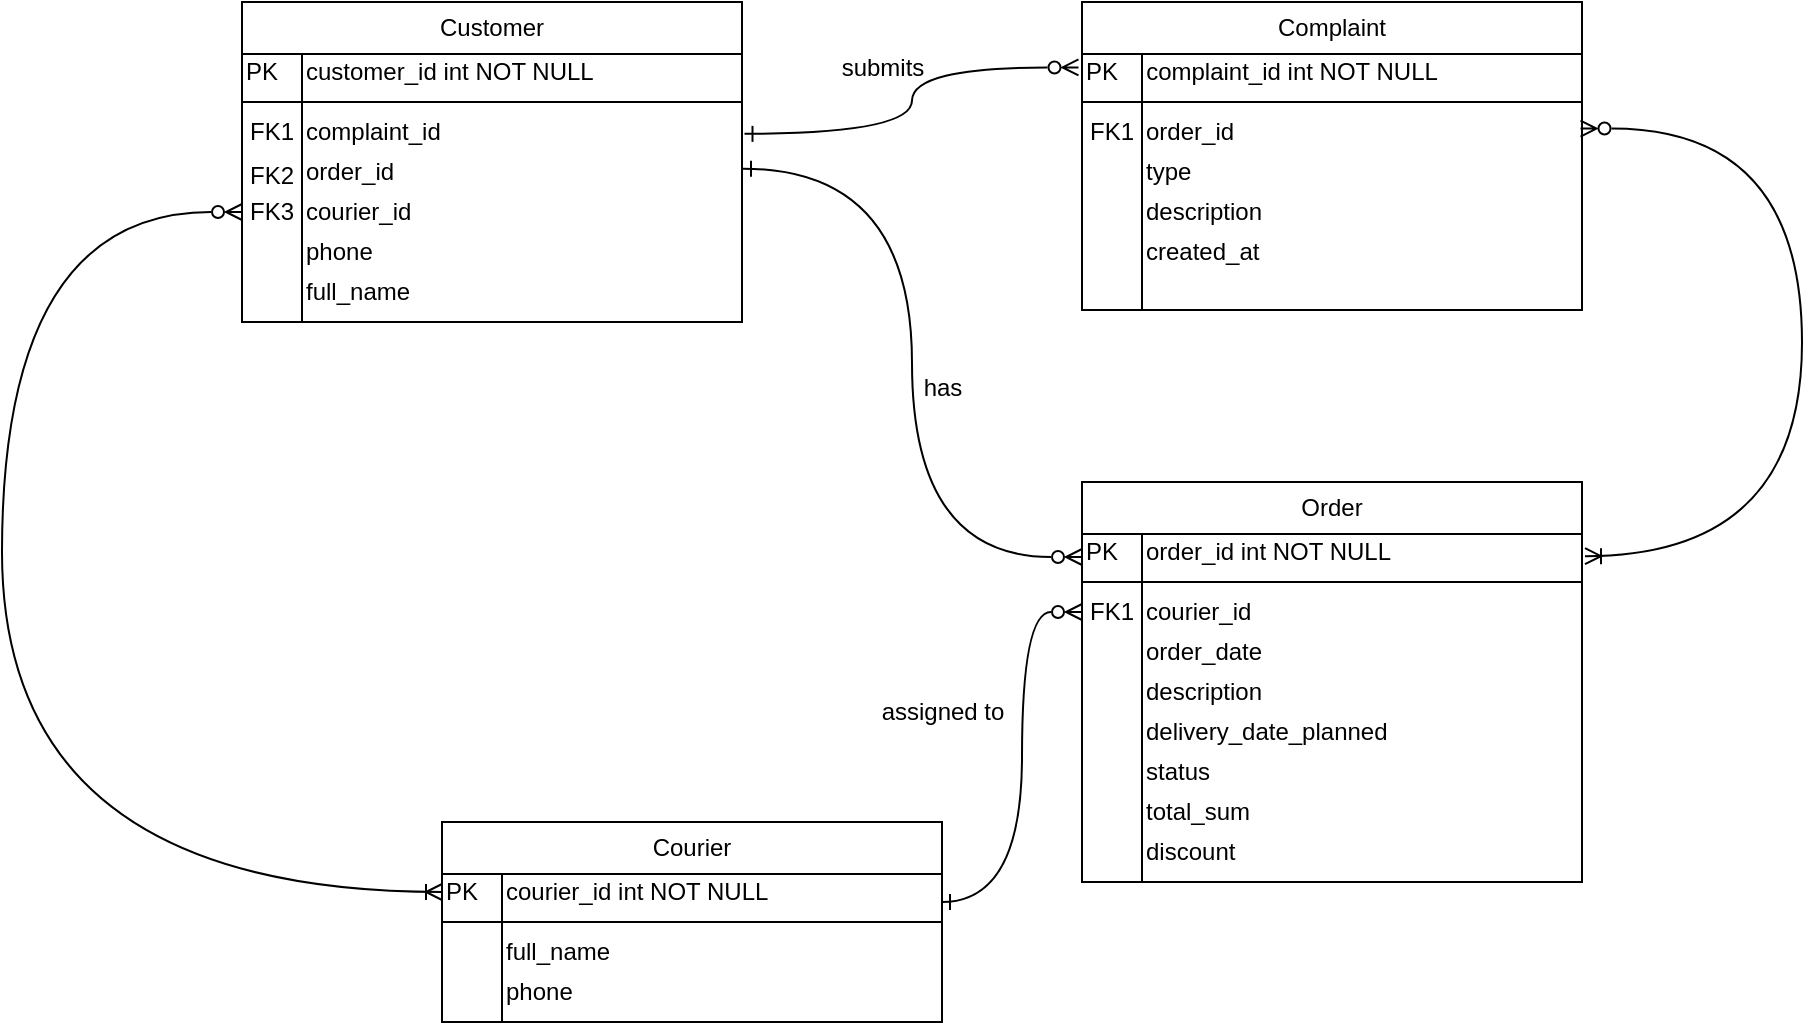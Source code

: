<mxfile version="27.1.6">
  <diagram id="C5RBs43oDa-KdzZeNtuy" name="Page-1">
    <mxGraphModel dx="1985" dy="586" grid="1" gridSize="10" guides="1" tooltips="1" connect="1" arrows="1" fold="1" page="1" pageScale="1" pageWidth="827" pageHeight="1169" math="0" shadow="0">
      <root>
        <mxCell id="WIyWlLk6GJQsqaUBKTNV-0" />
        <mxCell id="WIyWlLk6GJQsqaUBKTNV-1" parent="WIyWlLk6GJQsqaUBKTNV-0" />
        <mxCell id="dTC9biMPEzzEda7jjbFP-49" style="edgeStyle=orthogonalEdgeStyle;rounded=0;orthogonalLoop=1;jettySize=auto;html=1;exitX=1.002;exitY=0.428;exitDx=0;exitDy=0;entryX=0;entryY=0.75;entryDx=0;entryDy=0;curved=1;endArrow=ERzeroToMany;endFill=0;startArrow=ERone;startFill=0;exitPerimeter=0;" edge="1" parent="WIyWlLk6GJQsqaUBKTNV-1" source="dTC9biMPEzzEda7jjbFP-6" target="dTC9biMPEzzEda7jjbFP-37">
          <mxGeometry relative="1" as="geometry" />
        </mxCell>
        <mxCell id="dTC9biMPEzzEda7jjbFP-6" value="" style="shape=internalStorage;whiteSpace=wrap;html=1;backgroundOutline=1;fillColor=none;dx=30;dy=24;" vertex="1" parent="WIyWlLk6GJQsqaUBKTNV-1">
          <mxGeometry x="-250" y="106" width="250" height="134" as="geometry" />
        </mxCell>
        <mxCell id="dTC9biMPEzzEda7jjbFP-11" value="Customer" style="rounded=0;whiteSpace=wrap;html=1;" vertex="1" parent="WIyWlLk6GJQsqaUBKTNV-1">
          <mxGeometry x="-250" y="80" width="250" height="26" as="geometry" />
        </mxCell>
        <mxCell id="dTC9biMPEzzEda7jjbFP-13" value="" style="shape=internalStorage;whiteSpace=wrap;html=1;backgroundOutline=1;fillColor=none;dx=30;dy=30;" vertex="1" parent="WIyWlLk6GJQsqaUBKTNV-1">
          <mxGeometry x="170" y="100" width="250" height="134" as="geometry" />
        </mxCell>
        <mxCell id="dTC9biMPEzzEda7jjbFP-14" value="Complaint" style="rounded=0;whiteSpace=wrap;html=1;" vertex="1" parent="WIyWlLk6GJQsqaUBKTNV-1">
          <mxGeometry x="170" y="80" width="250" height="26" as="geometry" />
        </mxCell>
        <mxCell id="dTC9biMPEzzEda7jjbFP-15" value="PK" style="text;html=1;align=center;verticalAlign=middle;whiteSpace=wrap;rounded=0;" vertex="1" parent="WIyWlLk6GJQsqaUBKTNV-1">
          <mxGeometry x="-250" y="110" width="20" height="10" as="geometry" />
        </mxCell>
        <mxCell id="dTC9biMPEzzEda7jjbFP-16" value="customer_id int NOT NULL" style="text;html=1;align=left;verticalAlign=middle;whiteSpace=wrap;rounded=0;" vertex="1" parent="WIyWlLk6GJQsqaUBKTNV-1">
          <mxGeometry x="-220" y="100" width="220" height="30" as="geometry" />
        </mxCell>
        <mxCell id="dTC9biMPEzzEda7jjbFP-17" value="full_name" style="text;html=1;align=left;verticalAlign=middle;whiteSpace=wrap;rounded=0;" vertex="1" parent="WIyWlLk6GJQsqaUBKTNV-1">
          <mxGeometry x="-220" y="210" width="60" height="30" as="geometry" />
        </mxCell>
        <mxCell id="dTC9biMPEzzEda7jjbFP-18" value="phone" style="text;html=1;align=left;verticalAlign=middle;whiteSpace=wrap;rounded=0;" vertex="1" parent="WIyWlLk6GJQsqaUBKTNV-1">
          <mxGeometry x="-220" y="190" width="60" height="30" as="geometry" />
        </mxCell>
        <mxCell id="dTC9biMPEzzEda7jjbFP-19" value="complaint_id" style="text;html=1;align=left;verticalAlign=middle;whiteSpace=wrap;rounded=0;" vertex="1" parent="WIyWlLk6GJQsqaUBKTNV-1">
          <mxGeometry x="-220" y="130" width="60" height="30" as="geometry" />
        </mxCell>
        <mxCell id="dTC9biMPEzzEda7jjbFP-20" value="FK1" style="text;html=1;align=center;verticalAlign=middle;whiteSpace=wrap;rounded=0;" vertex="1" parent="WIyWlLk6GJQsqaUBKTNV-1">
          <mxGeometry x="-260" y="130" width="50" height="30" as="geometry" />
        </mxCell>
        <mxCell id="dTC9biMPEzzEda7jjbFP-21" value="PK" style="text;html=1;align=center;verticalAlign=middle;whiteSpace=wrap;rounded=0;" vertex="1" parent="WIyWlLk6GJQsqaUBKTNV-1">
          <mxGeometry x="170" y="110" width="20" height="10" as="geometry" />
        </mxCell>
        <mxCell id="dTC9biMPEzzEda7jjbFP-22" value="complaint_id int NOT NULL" style="text;html=1;align=center;verticalAlign=middle;whiteSpace=wrap;rounded=0;" vertex="1" parent="WIyWlLk6GJQsqaUBKTNV-1">
          <mxGeometry x="200" y="100" width="150" height="30" as="geometry" />
        </mxCell>
        <mxCell id="dTC9biMPEzzEda7jjbFP-24" value="FK1" style="text;html=1;align=center;verticalAlign=middle;whiteSpace=wrap;rounded=0;" vertex="1" parent="WIyWlLk6GJQsqaUBKTNV-1">
          <mxGeometry x="160" y="130" width="50" height="30" as="geometry" />
        </mxCell>
        <mxCell id="dTC9biMPEzzEda7jjbFP-25" style="edgeStyle=orthogonalEdgeStyle;rounded=0;orthogonalLoop=1;jettySize=auto;html=1;exitX=1.005;exitY=0.298;exitDx=0;exitDy=0;entryX=-0.007;entryY=0.095;entryDx=0;entryDy=0;entryPerimeter=0;curved=1;endArrow=ERzeroToMany;endFill=0;startArrow=ERone;startFill=0;exitPerimeter=0;" edge="1" parent="WIyWlLk6GJQsqaUBKTNV-1" source="dTC9biMPEzzEda7jjbFP-6" target="dTC9biMPEzzEda7jjbFP-13">
          <mxGeometry relative="1" as="geometry" />
        </mxCell>
        <mxCell id="dTC9biMPEzzEda7jjbFP-26" value="order_id" style="text;html=1;align=left;verticalAlign=middle;whiteSpace=wrap;rounded=0;" vertex="1" parent="WIyWlLk6GJQsqaUBKTNV-1">
          <mxGeometry x="200" y="130" width="60" height="30" as="geometry" />
        </mxCell>
        <mxCell id="dTC9biMPEzzEda7jjbFP-29" value="order_id" style="text;html=1;align=left;verticalAlign=middle;whiteSpace=wrap;rounded=0;" vertex="1" parent="WIyWlLk6GJQsqaUBKTNV-1">
          <mxGeometry x="-220" y="150" width="60" height="30" as="geometry" />
        </mxCell>
        <mxCell id="dTC9biMPEzzEda7jjbFP-30" value="FK2" style="text;html=1;align=center;verticalAlign=middle;whiteSpace=wrap;rounded=0;" vertex="1" parent="WIyWlLk6GJQsqaUBKTNV-1">
          <mxGeometry x="-260" y="152" width="50" height="30" as="geometry" />
        </mxCell>
        <mxCell id="dTC9biMPEzzEda7jjbFP-31" value="type&lt;span style=&quot;color: rgba(0, 0, 0, 0); font-family: monospace; font-size: 0px; text-wrap-mode: nowrap;&quot;&gt;%3CmxGraphModel%3E%3Croot%3E%3CmxCell%20id%3D%220%22%2F%3E%3CmxCell%20id%3D%221%22%20parent%3D%220%22%2F%3E%3CmxCell%20id%3D%222%22%20value%3D%22order_id%22%20style%3D%22text%3Bhtml%3D1%3Balign%3Dleft%3BverticalAlign%3Dmiddle%3BwhiteSpace%3Dwrap%3Brounded%3D0%3B%22%20vertex%3D%221%22%20parent%3D%221%22%3E%3CmxGeometry%20x%3D%22200%22%20y%3D%22130%22%20width%3D%2260%22%20height%3D%2230%22%20as%3D%22geometry%22%2F%3E%3C%2FmxCell%3E%3C%2Froot%3E%3C%2FmxGraphModel%3E&lt;/span&gt;" style="text;html=1;align=left;verticalAlign=middle;whiteSpace=wrap;rounded=0;" vertex="1" parent="WIyWlLk6GJQsqaUBKTNV-1">
          <mxGeometry x="200" y="150" width="60" height="30" as="geometry" />
        </mxCell>
        <mxCell id="dTC9biMPEzzEda7jjbFP-33" value="description" style="text;html=1;align=left;verticalAlign=middle;whiteSpace=wrap;rounded=0;" vertex="1" parent="WIyWlLk6GJQsqaUBKTNV-1">
          <mxGeometry x="200" y="170" width="60" height="30" as="geometry" />
        </mxCell>
        <mxCell id="dTC9biMPEzzEda7jjbFP-34" value="created_at" style="text;html=1;align=left;verticalAlign=middle;whiteSpace=wrap;rounded=0;" vertex="1" parent="WIyWlLk6GJQsqaUBKTNV-1">
          <mxGeometry x="200" y="190" width="60" height="30" as="geometry" />
        </mxCell>
        <mxCell id="dTC9biMPEzzEda7jjbFP-35" value="" style="shape=internalStorage;whiteSpace=wrap;html=1;backgroundOutline=1;fillColor=none;dx=30;dy=30;" vertex="1" parent="WIyWlLk6GJQsqaUBKTNV-1">
          <mxGeometry x="170" y="340" width="250" height="180" as="geometry" />
        </mxCell>
        <mxCell id="dTC9biMPEzzEda7jjbFP-36" value="Order" style="rounded=0;whiteSpace=wrap;html=1;" vertex="1" parent="WIyWlLk6GJQsqaUBKTNV-1">
          <mxGeometry x="170" y="320" width="250" height="26" as="geometry" />
        </mxCell>
        <mxCell id="dTC9biMPEzzEda7jjbFP-37" value="PK" style="text;html=1;align=center;verticalAlign=middle;whiteSpace=wrap;rounded=0;" vertex="1" parent="WIyWlLk6GJQsqaUBKTNV-1">
          <mxGeometry x="170" y="350" width="20" height="10" as="geometry" />
        </mxCell>
        <mxCell id="dTC9biMPEzzEda7jjbFP-38" value="order_id int NOT NULL" style="text;html=1;align=left;verticalAlign=middle;whiteSpace=wrap;rounded=0;" vertex="1" parent="WIyWlLk6GJQsqaUBKTNV-1">
          <mxGeometry x="200" y="340" width="150" height="30" as="geometry" />
        </mxCell>
        <mxCell id="dTC9biMPEzzEda7jjbFP-70" style="edgeStyle=orthogonalEdgeStyle;rounded=0;orthogonalLoop=1;jettySize=auto;html=1;entryX=1;entryY=0.25;entryDx=0;entryDy=0;curved=1;endArrow=ERone;endFill=0;startArrow=ERzeroToMany;startFill=0;" edge="1" parent="WIyWlLk6GJQsqaUBKTNV-1" target="dTC9biMPEzzEda7jjbFP-55">
          <mxGeometry relative="1" as="geometry">
            <mxPoint x="110" y="530" as="targetPoint" />
            <mxPoint x="170" y="385" as="sourcePoint" />
            <Array as="points">
              <mxPoint x="140" y="385" />
              <mxPoint x="140" y="530" />
            </Array>
          </mxGeometry>
        </mxCell>
        <mxCell id="dTC9biMPEzzEda7jjbFP-39" value="FK1" style="text;html=1;align=center;verticalAlign=middle;whiteSpace=wrap;rounded=0;" vertex="1" parent="WIyWlLk6GJQsqaUBKTNV-1">
          <mxGeometry x="160" y="370" width="50" height="30" as="geometry" />
        </mxCell>
        <mxCell id="dTC9biMPEzzEda7jjbFP-40" value="courier_id" style="text;html=1;align=left;verticalAlign=middle;whiteSpace=wrap;rounded=0;" vertex="1" parent="WIyWlLk6GJQsqaUBKTNV-1">
          <mxGeometry x="200" y="370" width="60" height="30" as="geometry" />
        </mxCell>
        <mxCell id="dTC9biMPEzzEda7jjbFP-41" value="order_date" style="text;html=1;align=left;verticalAlign=middle;whiteSpace=wrap;rounded=0;" vertex="1" parent="WIyWlLk6GJQsqaUBKTNV-1">
          <mxGeometry x="200" y="390" width="60" height="30" as="geometry" />
        </mxCell>
        <mxCell id="dTC9biMPEzzEda7jjbFP-42" value="description" style="text;html=1;align=left;verticalAlign=middle;whiteSpace=wrap;rounded=0;" vertex="1" parent="WIyWlLk6GJQsqaUBKTNV-1">
          <mxGeometry x="200" y="410" width="60" height="30" as="geometry" />
        </mxCell>
        <mxCell id="dTC9biMPEzzEda7jjbFP-43" value="delivery_date_planned" style="text;html=1;align=left;verticalAlign=middle;whiteSpace=wrap;rounded=0;" vertex="1" parent="WIyWlLk6GJQsqaUBKTNV-1">
          <mxGeometry x="200" y="430" width="60" height="30" as="geometry" />
        </mxCell>
        <mxCell id="dTC9biMPEzzEda7jjbFP-44" value="submits" style="text;html=1;align=center;verticalAlign=middle;resizable=0;points=[];autosize=1;strokeColor=none;fillColor=none;" vertex="1" parent="WIyWlLk6GJQsqaUBKTNV-1">
          <mxGeometry x="40" y="98" width="60" height="30" as="geometry" />
        </mxCell>
        <mxCell id="dTC9biMPEzzEda7jjbFP-46" value="courier_id" style="text;html=1;align=left;verticalAlign=middle;whiteSpace=wrap;rounded=0;" vertex="1" parent="WIyWlLk6GJQsqaUBKTNV-1">
          <mxGeometry x="-220" y="170" width="60" height="30" as="geometry" />
        </mxCell>
        <mxCell id="dTC9biMPEzzEda7jjbFP-47" value="FK3" style="text;html=1;align=center;verticalAlign=middle;whiteSpace=wrap;rounded=0;" vertex="1" parent="WIyWlLk6GJQsqaUBKTNV-1">
          <mxGeometry x="-260" y="170" width="50" height="30" as="geometry" />
        </mxCell>
        <mxCell id="dTC9biMPEzzEda7jjbFP-50" value="has" style="text;html=1;align=center;verticalAlign=middle;resizable=0;points=[];autosize=1;strokeColor=none;fillColor=none;" vertex="1" parent="WIyWlLk6GJQsqaUBKTNV-1">
          <mxGeometry x="80" y="258" width="40" height="30" as="geometry" />
        </mxCell>
        <mxCell id="dTC9biMPEzzEda7jjbFP-51" style="edgeStyle=orthogonalEdgeStyle;rounded=0;orthogonalLoop=1;jettySize=auto;html=1;entryX=1.006;entryY=0.095;entryDx=0;entryDy=0;entryPerimeter=0;curved=1;startArrow=ERzeroToMany;startFill=0;endArrow=ERoneToMany;endFill=0;exitX=0.997;exitY=0.323;exitDx=0;exitDy=0;exitPerimeter=0;" edge="1" parent="WIyWlLk6GJQsqaUBKTNV-1" source="dTC9biMPEzzEda7jjbFP-13" target="dTC9biMPEzzEda7jjbFP-35">
          <mxGeometry relative="1" as="geometry">
            <mxPoint x="421" y="150" as="sourcePoint" />
            <Array as="points">
              <mxPoint x="530" y="143" />
              <mxPoint x="530" y="357" />
            </Array>
          </mxGeometry>
        </mxCell>
        <mxCell id="dTC9biMPEzzEda7jjbFP-52" value="status&lt;span style=&quot;color: rgba(0, 0, 0, 0); font-family: monospace; font-size: 0px; text-wrap-mode: nowrap;&quot;&gt;%3CmxGraphModel%3E%3Croot%3E%3CmxCell%20id%3D%220%22%2F%3E%3CmxCell%20id%3D%221%22%20parent%3D%220%22%2F%3E%3CmxCell%20id%3D%222%22%20value%3D%22delivery_date_planned%22%20style%3D%22text%3Bhtml%3D1%3Balign%3Dleft%3BverticalAlign%3Dmiddle%3BwhiteSpace%3Dwrap%3Brounded%3D0%3B%22%20vertex%3D%221%22%20parent%3D%221%22%3E%3CmxGeometry%20x%3D%22200%22%20y%3D%22430%22%20width%3D%2260%22%20height%3D%2230%22%20as%3D%22geometry%22%2F%3E%3C%2FmxCell%3E%3C%2Froot%3E%3C%2FmxGraphModel%3E&lt;/span&gt;" style="text;html=1;align=left;verticalAlign=middle;whiteSpace=wrap;rounded=0;" vertex="1" parent="WIyWlLk6GJQsqaUBKTNV-1">
          <mxGeometry x="200" y="450" width="60" height="30" as="geometry" />
        </mxCell>
        <mxCell id="dTC9biMPEzzEda7jjbFP-53" value="total_sum" style="text;html=1;align=left;verticalAlign=middle;whiteSpace=wrap;rounded=0;" vertex="1" parent="WIyWlLk6GJQsqaUBKTNV-1">
          <mxGeometry x="200" y="470" width="60" height="30" as="geometry" />
        </mxCell>
        <mxCell id="dTC9biMPEzzEda7jjbFP-54" value="discount" style="text;html=1;align=left;verticalAlign=middle;whiteSpace=wrap;rounded=0;" vertex="1" parent="WIyWlLk6GJQsqaUBKTNV-1">
          <mxGeometry x="200" y="490" width="60" height="30" as="geometry" />
        </mxCell>
        <mxCell id="dTC9biMPEzzEda7jjbFP-55" value="" style="shape=internalStorage;whiteSpace=wrap;html=1;backgroundOutline=1;fillColor=none;dx=30;dy=30;" vertex="1" parent="WIyWlLk6GJQsqaUBKTNV-1">
          <mxGeometry x="-150" y="510" width="250" height="80" as="geometry" />
        </mxCell>
        <mxCell id="dTC9biMPEzzEda7jjbFP-56" value="Courier" style="rounded=0;whiteSpace=wrap;html=1;" vertex="1" parent="WIyWlLk6GJQsqaUBKTNV-1">
          <mxGeometry x="-150" y="490" width="250" height="26" as="geometry" />
        </mxCell>
        <mxCell id="dTC9biMPEzzEda7jjbFP-69" style="edgeStyle=orthogonalEdgeStyle;rounded=0;orthogonalLoop=1;jettySize=auto;html=1;exitX=0;exitY=0.5;exitDx=0;exitDy=0;curved=1;endArrow=ERzeroToMany;endFill=0;startArrow=ERoneToMany;startFill=0;" edge="1" parent="WIyWlLk6GJQsqaUBKTNV-1" source="dTC9biMPEzzEda7jjbFP-57">
          <mxGeometry relative="1" as="geometry">
            <mxPoint x="-250" y="185" as="targetPoint" />
            <Array as="points">
              <mxPoint x="-370" y="525" />
              <mxPoint x="-370" y="185" />
            </Array>
          </mxGeometry>
        </mxCell>
        <mxCell id="dTC9biMPEzzEda7jjbFP-57" value="PK" style="text;html=1;align=center;verticalAlign=middle;whiteSpace=wrap;rounded=0;" vertex="1" parent="WIyWlLk6GJQsqaUBKTNV-1">
          <mxGeometry x="-150" y="520" width="20" height="10" as="geometry" />
        </mxCell>
        <mxCell id="dTC9biMPEzzEda7jjbFP-58" value="courier_id int NOT NULL" style="text;html=1;align=left;verticalAlign=middle;whiteSpace=wrap;rounded=0;" vertex="1" parent="WIyWlLk6GJQsqaUBKTNV-1">
          <mxGeometry x="-120" y="510" width="150" height="30" as="geometry" />
        </mxCell>
        <mxCell id="dTC9biMPEzzEda7jjbFP-60" value="full_name" style="text;html=1;align=left;verticalAlign=middle;whiteSpace=wrap;rounded=0;" vertex="1" parent="WIyWlLk6GJQsqaUBKTNV-1">
          <mxGeometry x="-120" y="540" width="60" height="30" as="geometry" />
        </mxCell>
        <mxCell id="dTC9biMPEzzEda7jjbFP-61" value="phone" style="text;html=1;align=left;verticalAlign=middle;whiteSpace=wrap;rounded=0;" vertex="1" parent="WIyWlLk6GJQsqaUBKTNV-1">
          <mxGeometry x="-120" y="560" width="60" height="30" as="geometry" />
        </mxCell>
        <mxCell id="dTC9biMPEzzEda7jjbFP-71" value="assigned to" style="text;html=1;align=center;verticalAlign=middle;resizable=0;points=[];autosize=1;strokeColor=none;fillColor=none;" vertex="1" parent="WIyWlLk6GJQsqaUBKTNV-1">
          <mxGeometry x="60" y="420" width="80" height="30" as="geometry" />
        </mxCell>
      </root>
    </mxGraphModel>
  </diagram>
</mxfile>
